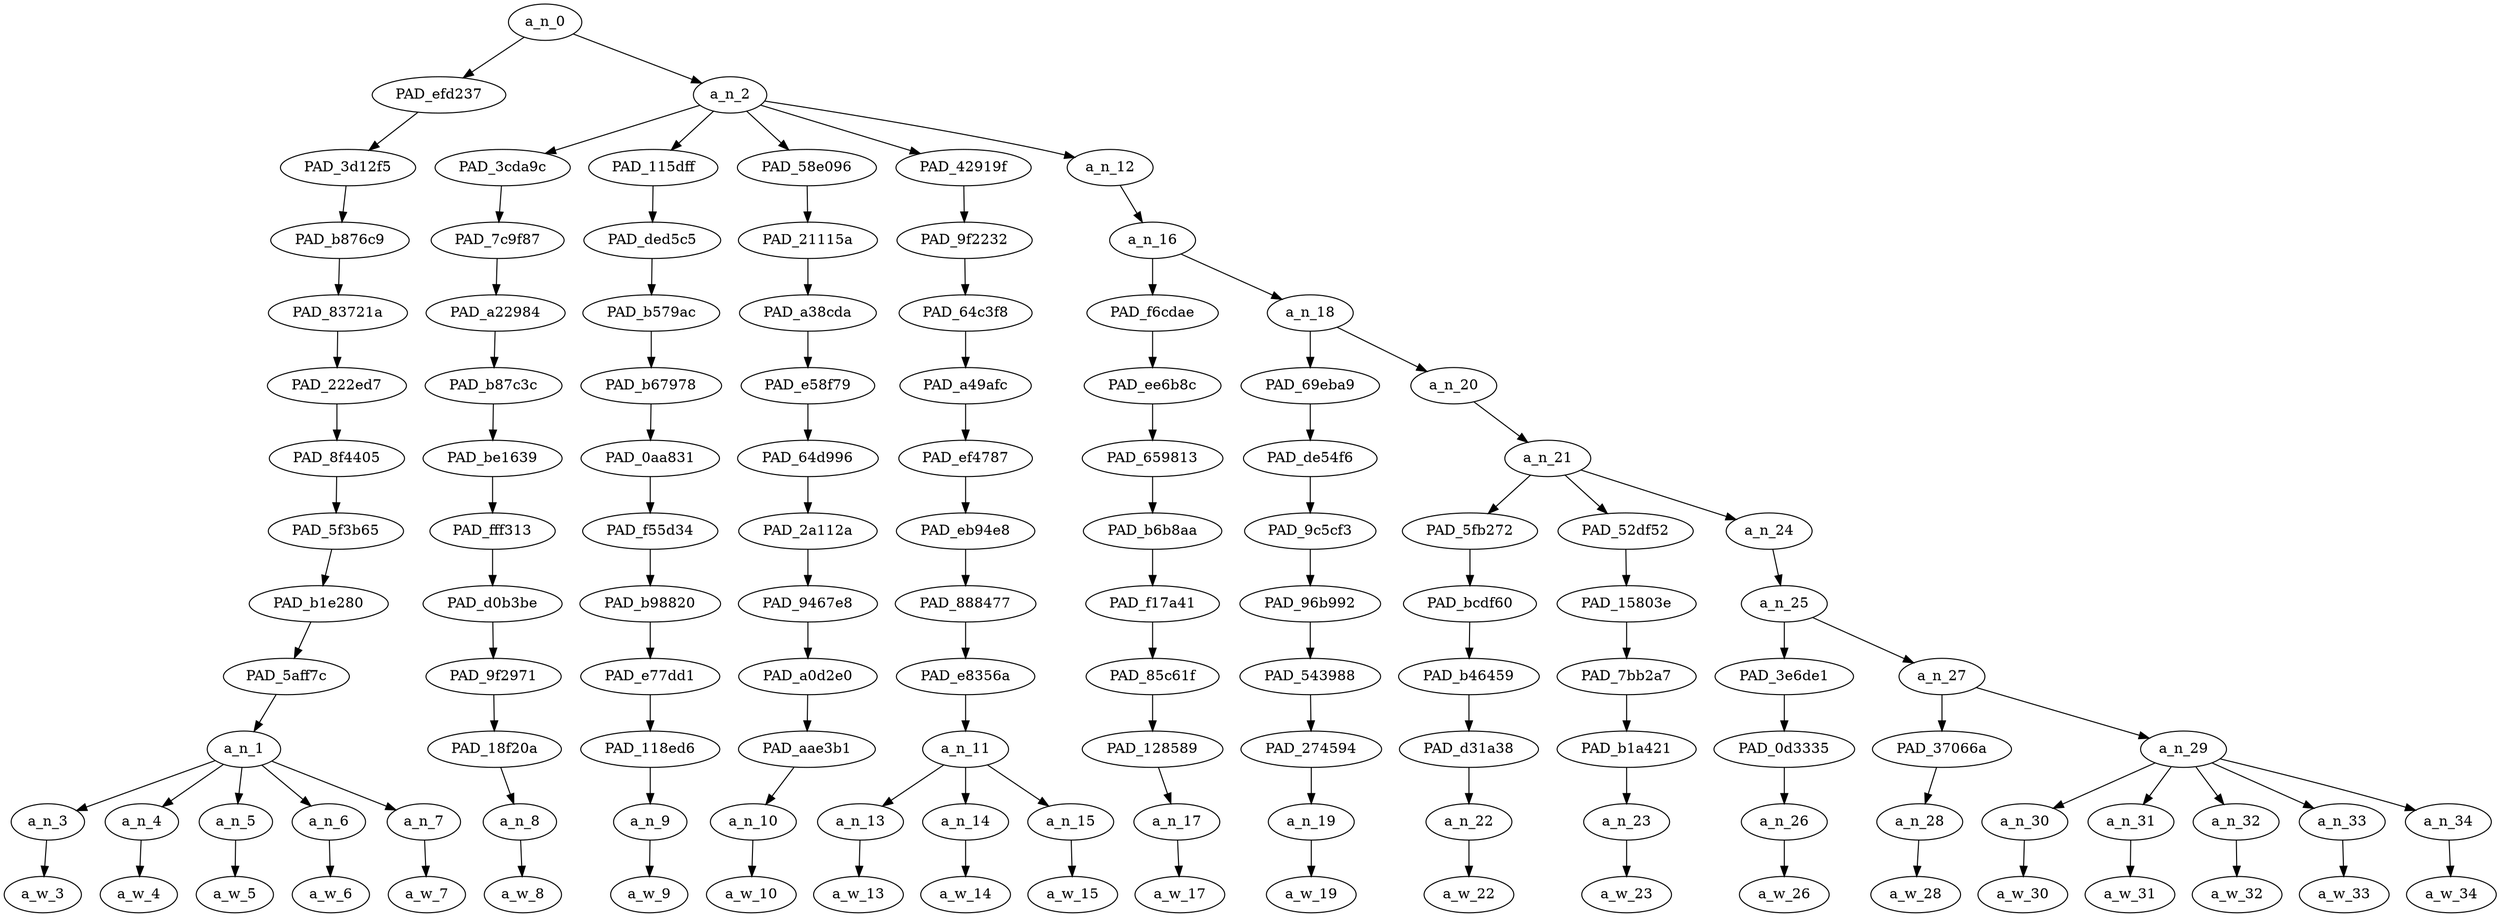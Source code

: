 strict digraph "" {
	a_n_0	[div_dir=1,
		index=0,
		level=12,
		pos="4.910416666666666,12!",
		text_span="[0, 1, 2, 3, 4, 5, 6, 7, 8, 9, 10, 11, 12, 13, 14, 15, 16, 17, 18, 19, 20, 21]",
		value=1.00000003];
	PAD_efd237	[div_dir=-1,
		index=0,
		level=11,
		pos="2.0,11!",
		text_span="[0, 1, 2, 3, 4]",
		value=0.37042967];
	a_n_0 -> PAD_efd237;
	a_n_2	[div_dir=1,
		index=1,
		level=11,
		pos="7.820833333333333,11!",
		text_span="[5, 6, 7, 8, 9, 10, 11, 12, 13, 14, 15, 16, 17, 18, 19, 20, 21]",
		value=0.62930427];
	a_n_0 -> a_n_2;
	PAD_3d12f5	[div_dir=-1,
		index=0,
		level=10,
		pos="2.0,10!",
		text_span="[0, 1, 2, 3, 4]",
		value=0.37042967];
	PAD_efd237 -> PAD_3d12f5;
	PAD_b876c9	[div_dir=-1,
		index=0,
		level=9,
		pos="2.0,9!",
		text_span="[0, 1, 2, 3, 4]",
		value=0.37042967];
	PAD_3d12f5 -> PAD_b876c9;
	PAD_83721a	[div_dir=-1,
		index=0,
		level=8,
		pos="2.0,8!",
		text_span="[0, 1, 2, 3, 4]",
		value=0.37042967];
	PAD_b876c9 -> PAD_83721a;
	PAD_222ed7	[div_dir=-1,
		index=0,
		level=7,
		pos="2.0,7!",
		text_span="[0, 1, 2, 3, 4]",
		value=0.37042967];
	PAD_83721a -> PAD_222ed7;
	PAD_8f4405	[div_dir=-1,
		index=0,
		level=6,
		pos="2.0,6!",
		text_span="[0, 1, 2, 3, 4]",
		value=0.37042967];
	PAD_222ed7 -> PAD_8f4405;
	PAD_5f3b65	[div_dir=-1,
		index=0,
		level=5,
		pos="2.0,5!",
		text_span="[0, 1, 2, 3, 4]",
		value=0.37042967];
	PAD_8f4405 -> PAD_5f3b65;
	PAD_b1e280	[div_dir=-1,
		index=0,
		level=4,
		pos="2.0,4!",
		text_span="[0, 1, 2, 3, 4]",
		value=0.37042967];
	PAD_5f3b65 -> PAD_b1e280;
	PAD_5aff7c	[div_dir=-1,
		index=0,
		level=3,
		pos="2.0,3!",
		text_span="[0, 1, 2, 3, 4]",
		value=0.37042967];
	PAD_b1e280 -> PAD_5aff7c;
	a_n_1	[div_dir=-1,
		index=0,
		level=2,
		pos="2.0,2!",
		text_span="[0, 1, 2, 3, 4]",
		value=0.37042967];
	PAD_5aff7c -> a_n_1;
	a_n_3	[div_dir=-1,
		index=0,
		level=1,
		pos="0.0,1!",
		text_span="[0]",
		value=0.06228052];
	a_n_1 -> a_n_3;
	a_n_4	[div_dir=1,
		index=1,
		level=1,
		pos="1.0,1!",
		text_span="[1]",
		value=0.05434434];
	a_n_1 -> a_n_4;
	a_n_5	[div_dir=-1,
		index=2,
		level=1,
		pos="2.0,1!",
		text_span="[2]",
		value=0.06411488];
	a_n_1 -> a_n_5;
	a_n_6	[div_dir=-1,
		index=3,
		level=1,
		pos="3.0,1!",
		text_span="[3]",
		value=0.08324868];
	a_n_1 -> a_n_6;
	a_n_7	[div_dir=-1,
		index=4,
		level=1,
		pos="4.0,1!",
		text_span="[4]",
		value=0.10604046];
	a_n_1 -> a_n_7;
	a_w_3	[div_dir=0,
		index=0,
		level=0,
		pos="0,0!",
		text_span="[0]",
		value="<user>"];
	a_n_3 -> a_w_3;
	a_w_4	[div_dir=0,
		index=1,
		level=0,
		pos="1,0!",
		text_span="[1]",
		value="<user>1"];
	a_n_4 -> a_w_4;
	a_w_5	[div_dir=0,
		index=2,
		level=0,
		pos="2,0!",
		text_span="[2]",
		value="<user>2"];
	a_n_5 -> a_w_5;
	a_w_6	[div_dir=0,
		index=3,
		level=0,
		pos="3,0!",
		text_span="[3]",
		value="<user>3"];
	a_n_6 -> a_w_6;
	a_w_7	[div_dir=0,
		index=4,
		level=0,
		pos="4,0!",
		text_span="[4]",
		value=⬆️];
	a_n_7 -> a_w_7;
	PAD_3cda9c	[div_dir=-1,
		index=1,
		level=10,
		pos="5.0,10!",
		text_span="[5]",
		value=0.02582975];
	a_n_2 -> PAD_3cda9c;
	PAD_115dff	[div_dir=1,
		index=2,
		level=10,
		pos="6.0,10!",
		text_span="[6]",
		value=0.01924623];
	a_n_2 -> PAD_115dff;
	PAD_58e096	[div_dir=1,
		index=3,
		level=10,
		pos="7.0,10!",
		text_span="[7]",
		value=0.02339677];
	a_n_2 -> PAD_58e096;
	PAD_42919f	[div_dir=1,
		index=4,
		level=10,
		pos="9.0,10!",
		text_span="[8, 9, 10]",
		value=0.12515611];
	a_n_2 -> PAD_42919f;
	a_n_12	[div_dir=1,
		index=5,
		level=10,
		pos="12.104166666666666,10!",
		text_span="[11, 12, 13, 14, 15, 16, 17, 18, 19, 20, 21]",
		value=0.43533529];
	a_n_2 -> a_n_12;
	PAD_7c9f87	[div_dir=-1,
		index=1,
		level=9,
		pos="5.0,9!",
		text_span="[5]",
		value=0.02582975];
	PAD_3cda9c -> PAD_7c9f87;
	PAD_a22984	[div_dir=-1,
		index=1,
		level=8,
		pos="5.0,8!",
		text_span="[5]",
		value=0.02582975];
	PAD_7c9f87 -> PAD_a22984;
	PAD_b87c3c	[div_dir=-1,
		index=1,
		level=7,
		pos="5.0,7!",
		text_span="[5]",
		value=0.02582975];
	PAD_a22984 -> PAD_b87c3c;
	PAD_be1639	[div_dir=-1,
		index=1,
		level=6,
		pos="5.0,6!",
		text_span="[5]",
		value=0.02582975];
	PAD_b87c3c -> PAD_be1639;
	PAD_fff313	[div_dir=-1,
		index=1,
		level=5,
		pos="5.0,5!",
		text_span="[5]",
		value=0.02582975];
	PAD_be1639 -> PAD_fff313;
	PAD_d0b3be	[div_dir=-1,
		index=1,
		level=4,
		pos="5.0,4!",
		text_span="[5]",
		value=0.02582975];
	PAD_fff313 -> PAD_d0b3be;
	PAD_9f2971	[div_dir=-1,
		index=1,
		level=3,
		pos="5.0,3!",
		text_span="[5]",
		value=0.02582975];
	PAD_d0b3be -> PAD_9f2971;
	PAD_18f20a	[div_dir=-1,
		index=1,
		level=2,
		pos="5.0,2!",
		text_span="[5]",
		value=0.02582975];
	PAD_9f2971 -> PAD_18f20a;
	a_n_8	[div_dir=-1,
		index=5,
		level=1,
		pos="5.0,1!",
		text_span="[5]",
		value=0.02582975];
	PAD_18f20a -> a_n_8;
	a_w_8	[div_dir=0,
		index=5,
		level=0,
		pos="5,0!",
		text_span="[5]",
		value=is];
	a_n_8 -> a_w_8;
	PAD_ded5c5	[div_dir=1,
		index=2,
		level=9,
		pos="6.0,9!",
		text_span="[6]",
		value=0.01924623];
	PAD_115dff -> PAD_ded5c5;
	PAD_b579ac	[div_dir=1,
		index=2,
		level=8,
		pos="6.0,8!",
		text_span="[6]",
		value=0.01924623];
	PAD_ded5c5 -> PAD_b579ac;
	PAD_b67978	[div_dir=1,
		index=2,
		level=7,
		pos="6.0,7!",
		text_span="[6]",
		value=0.01924623];
	PAD_b579ac -> PAD_b67978;
	PAD_0aa831	[div_dir=1,
		index=2,
		level=6,
		pos="6.0,6!",
		text_span="[6]",
		value=0.01924623];
	PAD_b67978 -> PAD_0aa831;
	PAD_f55d34	[div_dir=1,
		index=2,
		level=5,
		pos="6.0,5!",
		text_span="[6]",
		value=0.01924623];
	PAD_0aa831 -> PAD_f55d34;
	PAD_b98820	[div_dir=1,
		index=2,
		level=4,
		pos="6.0,4!",
		text_span="[6]",
		value=0.01924623];
	PAD_f55d34 -> PAD_b98820;
	PAD_e77dd1	[div_dir=1,
		index=2,
		level=3,
		pos="6.0,3!",
		text_span="[6]",
		value=0.01924623];
	PAD_b98820 -> PAD_e77dd1;
	PAD_118ed6	[div_dir=1,
		index=2,
		level=2,
		pos="6.0,2!",
		text_span="[6]",
		value=0.01924623];
	PAD_e77dd1 -> PAD_118ed6;
	a_n_9	[div_dir=1,
		index=6,
		level=1,
		pos="6.0,1!",
		text_span="[6]",
		value=0.01924623];
	PAD_118ed6 -> a_n_9;
	a_w_9	[div_dir=0,
		index=6,
		level=0,
		pos="6,0!",
		text_span="[6]",
		value=not];
	a_n_9 -> a_w_9;
	PAD_21115a	[div_dir=1,
		index=3,
		level=9,
		pos="7.0,9!",
		text_span="[7]",
		value=0.02339677];
	PAD_58e096 -> PAD_21115a;
	PAD_a38cda	[div_dir=1,
		index=3,
		level=8,
		pos="7.0,8!",
		text_span="[7]",
		value=0.02339677];
	PAD_21115a -> PAD_a38cda;
	PAD_e58f79	[div_dir=1,
		index=3,
		level=7,
		pos="7.0,7!",
		text_span="[7]",
		value=0.02339677];
	PAD_a38cda -> PAD_e58f79;
	PAD_64d996	[div_dir=1,
		index=3,
		level=6,
		pos="7.0,6!",
		text_span="[7]",
		value=0.02339677];
	PAD_e58f79 -> PAD_64d996;
	PAD_2a112a	[div_dir=1,
		index=3,
		level=5,
		pos="7.0,5!",
		text_span="[7]",
		value=0.02339677];
	PAD_64d996 -> PAD_2a112a;
	PAD_9467e8	[div_dir=1,
		index=3,
		level=4,
		pos="7.0,4!",
		text_span="[7]",
		value=0.02339677];
	PAD_2a112a -> PAD_9467e8;
	PAD_a0d2e0	[div_dir=1,
		index=3,
		level=3,
		pos="7.0,3!",
		text_span="[7]",
		value=0.02339677];
	PAD_9467e8 -> PAD_a0d2e0;
	PAD_aae3b1	[div_dir=1,
		index=3,
		level=2,
		pos="7.0,2!",
		text_span="[7]",
		value=0.02339677];
	PAD_a0d2e0 -> PAD_aae3b1;
	a_n_10	[div_dir=1,
		index=7,
		level=1,
		pos="7.0,1!",
		text_span="[7]",
		value=0.02339677];
	PAD_aae3b1 -> a_n_10;
	a_w_10	[div_dir=0,
		index=7,
		level=0,
		pos="7,0!",
		text_span="[7]",
		value=m];
	a_n_10 -> a_w_10;
	PAD_9f2232	[div_dir=1,
		index=4,
		level=9,
		pos="9.0,9!",
		text_span="[8, 9, 10]",
		value=0.12515611];
	PAD_42919f -> PAD_9f2232;
	PAD_64c3f8	[div_dir=1,
		index=4,
		level=8,
		pos="9.0,8!",
		text_span="[8, 9, 10]",
		value=0.12515611];
	PAD_9f2232 -> PAD_64c3f8;
	PAD_a49afc	[div_dir=1,
		index=4,
		level=7,
		pos="9.0,7!",
		text_span="[8, 9, 10]",
		value=0.12515611];
	PAD_64c3f8 -> PAD_a49afc;
	PAD_ef4787	[div_dir=1,
		index=4,
		level=6,
		pos="9.0,6!",
		text_span="[8, 9, 10]",
		value=0.12515611];
	PAD_a49afc -> PAD_ef4787;
	PAD_eb94e8	[div_dir=1,
		index=4,
		level=5,
		pos="9.0,5!",
		text_span="[8, 9, 10]",
		value=0.12515611];
	PAD_ef4787 -> PAD_eb94e8;
	PAD_888477	[div_dir=1,
		index=4,
		level=4,
		pos="9.0,4!",
		text_span="[8, 9, 10]",
		value=0.12515611];
	PAD_eb94e8 -> PAD_888477;
	PAD_e8356a	[div_dir=1,
		index=4,
		level=3,
		pos="9.0,3!",
		text_span="[8, 9, 10]",
		value=0.12515611];
	PAD_888477 -> PAD_e8356a;
	a_n_11	[div_dir=1,
		index=4,
		level=2,
		pos="9.0,2!",
		text_span="[8, 9, 10]",
		value=0.12515611];
	PAD_e8356a -> a_n_11;
	a_n_13	[div_dir=1,
		index=8,
		level=1,
		pos="8.0,1!",
		text_span="[8]",
		value=0.05678393];
	a_n_11 -> a_n_13;
	a_n_14	[div_dir=1,
		index=9,
		level=1,
		pos="9.0,1!",
		text_span="[9]",
		value=0.01975393];
	a_n_11 -> a_n_14;
	a_n_15	[div_dir=1,
		index=10,
		level=1,
		pos="10.0,1!",
		text_span="[10]",
		value=0.04853236];
	a_n_11 -> a_n_15;
	a_w_13	[div_dir=0,
		index=8,
		level=0,
		pos="8,0!",
		text_span="[8]",
		value=ichael];
	a_n_13 -> a_w_13;
	a_w_14	[div_dir=0,
		index=9,
		level=0,
		pos="9,0!",
		text_span="[9]",
		value=g];
	a_n_14 -> a_w_14;
	a_w_15	[div_dir=0,
		index=10,
		level=0,
		pos="10,0!",
		text_span="[10]",
		value=oguen];
	a_n_15 -> a_w_15;
	a_n_16	[div_dir=1,
		index=5,
		level=9,
		pos="12.104166666666666,9!",
		text_span="[11, 12, 13, 14, 15, 16, 17, 18, 19, 20, 21]",
		value=0.43499951];
	a_n_12 -> a_n_16;
	PAD_f6cdae	[div_dir=1,
		index=5,
		level=8,
		pos="11.0,8!",
		text_span="[11]",
		value=0.02300953];
	a_n_16 -> PAD_f6cdae;
	a_n_18	[div_dir=1,
		index=6,
		level=8,
		pos="13.208333333333332,8!",
		text_span="[12, 13, 14, 15, 16, 17, 18, 19, 20, 21]",
		value=0.41165419];
	a_n_16 -> a_n_18;
	PAD_ee6b8c	[div_dir=1,
		index=5,
		level=7,
		pos="11.0,7!",
		text_span="[11]",
		value=0.02300953];
	PAD_f6cdae -> PAD_ee6b8c;
	PAD_659813	[div_dir=1,
		index=5,
		level=6,
		pos="11.0,6!",
		text_span="[11]",
		value=0.02300953];
	PAD_ee6b8c -> PAD_659813;
	PAD_b6b8aa	[div_dir=1,
		index=5,
		level=5,
		pos="11.0,5!",
		text_span="[11]",
		value=0.02300953];
	PAD_659813 -> PAD_b6b8aa;
	PAD_f17a41	[div_dir=1,
		index=5,
		level=4,
		pos="11.0,4!",
		text_span="[11]",
		value=0.02300953];
	PAD_b6b8aa -> PAD_f17a41;
	PAD_85c61f	[div_dir=1,
		index=5,
		level=3,
		pos="11.0,3!",
		text_span="[11]",
		value=0.02300953];
	PAD_f17a41 -> PAD_85c61f;
	PAD_128589	[div_dir=1,
		index=5,
		level=2,
		pos="11.0,2!",
		text_span="[11]",
		value=0.02300953];
	PAD_85c61f -> PAD_128589;
	a_n_17	[div_dir=1,
		index=11,
		level=1,
		pos="11.0,1!",
		text_span="[11]",
		value=0.02300953];
	PAD_128589 -> a_n_17;
	a_w_17	[div_dir=0,
		index=11,
		level=0,
		pos="11,0!",
		text_span="[11]",
		value=looking];
	a_n_17 -> a_w_17;
	PAD_69eba9	[div_dir=1,
		index=6,
		level=7,
		pos="12.0,7!",
		text_span="[12]",
		value=0.02007675];
	a_n_18 -> PAD_69eba9;
	a_n_20	[div_dir=1,
		index=7,
		level=7,
		pos="14.416666666666666,7!",
		text_span="[13, 14, 15, 16, 17, 18, 19, 20, 21]",
		value=0.39127748];
	a_n_18 -> a_n_20;
	PAD_de54f6	[div_dir=1,
		index=6,
		level=6,
		pos="12.0,6!",
		text_span="[12]",
		value=0.02007675];
	PAD_69eba9 -> PAD_de54f6;
	PAD_9c5cf3	[div_dir=1,
		index=6,
		level=5,
		pos="12.0,5!",
		text_span="[12]",
		value=0.02007675];
	PAD_de54f6 -> PAD_9c5cf3;
	PAD_96b992	[div_dir=1,
		index=6,
		level=4,
		pos="12.0,4!",
		text_span="[12]",
		value=0.02007675];
	PAD_9c5cf3 -> PAD_96b992;
	PAD_543988	[div_dir=1,
		index=6,
		level=3,
		pos="12.0,3!",
		text_span="[12]",
		value=0.02007675];
	PAD_96b992 -> PAD_543988;
	PAD_274594	[div_dir=1,
		index=6,
		level=2,
		pos="12.0,2!",
		text_span="[12]",
		value=0.02007675];
	PAD_543988 -> PAD_274594;
	a_n_19	[div_dir=1,
		index=12,
		level=1,
		pos="12.0,1!",
		text_span="[12]",
		value=0.02007675];
	PAD_274594 -> a_n_19;
	a_w_19	[div_dir=0,
		index=12,
		level=0,
		pos="12,0!",
		text_span="[12]",
		value=at];
	a_n_19 -> a_w_19;
	a_n_21	[div_dir=1,
		index=7,
		level=6,
		pos="14.416666666666666,6!",
		text_span="[13, 14, 15, 16, 17, 18, 19, 20, 21]",
		value=0.39101039];
	a_n_20 -> a_n_21;
	PAD_5fb272	[div_dir=1,
		index=7,
		level=5,
		pos="13.0,5!",
		text_span="[13]",
		value=0.02495338];
	a_n_21 -> PAD_5fb272;
	PAD_52df52	[div_dir=1,
		index=8,
		level=5,
		pos="14.0,5!",
		text_span="[14]",
		value=0.07259466];
	a_n_21 -> PAD_52df52;
	a_n_24	[div_dir=1,
		index=9,
		level=5,
		pos="16.25,5!",
		text_span="[15, 16, 17, 18, 19, 20, 21]",
		value=0.29319525];
	a_n_21 -> a_n_24;
	PAD_bcdf60	[div_dir=1,
		index=7,
		level=4,
		pos="13.0,4!",
		text_span="[13]",
		value=0.02495338];
	PAD_5fb272 -> PAD_bcdf60;
	PAD_b46459	[div_dir=1,
		index=7,
		level=3,
		pos="13.0,3!",
		text_span="[13]",
		value=0.02495338];
	PAD_bcdf60 -> PAD_b46459;
	PAD_d31a38	[div_dir=1,
		index=7,
		level=2,
		pos="13.0,2!",
		text_span="[13]",
		value=0.02495338];
	PAD_b46459 -> PAD_d31a38;
	a_n_22	[div_dir=1,
		index=13,
		level=1,
		pos="13.0,1!",
		text_span="[13]",
		value=0.02495338];
	PAD_d31a38 -> a_n_22;
	a_w_22	[div_dir=0,
		index=13,
		level=0,
		pos="13,0!",
		text_span="[13]",
		value=using];
	a_n_22 -> a_w_22;
	PAD_15803e	[div_dir=1,
		index=8,
		level=4,
		pos="14.0,4!",
		text_span="[14]",
		value=0.07259466];
	PAD_52df52 -> PAD_15803e;
	PAD_7bb2a7	[div_dir=1,
		index=8,
		level=3,
		pos="14.0,3!",
		text_span="[14]",
		value=0.07259466];
	PAD_15803e -> PAD_7bb2a7;
	PAD_b1a421	[div_dir=1,
		index=8,
		level=2,
		pos="14.0,2!",
		text_span="[14]",
		value=0.07259466];
	PAD_7bb2a7 -> PAD_b1a421;
	a_n_23	[div_dir=1,
		index=14,
		level=1,
		pos="14.0,1!",
		text_span="[14]",
		value=0.07259466];
	PAD_b1a421 -> a_n_23;
	a_w_23	[div_dir=0,
		index=14,
		level=0,
		pos="14,0!",
		text_span="[14]",
		value=crispr];
	a_n_23 -> a_w_23;
	a_n_25	[div_dir=1,
		index=9,
		level=4,
		pos="16.25,4!",
		text_span="[15, 16, 17, 18, 19, 20, 21]",
		value=0.29304491];
	a_n_24 -> a_n_25;
	PAD_3e6de1	[div_dir=1,
		index=9,
		level=3,
		pos="15.0,3!",
		text_span="[15]",
		value=0.01767344];
	a_n_25 -> PAD_3e6de1;
	a_n_27	[div_dir=1,
		index=10,
		level=3,
		pos="17.5,3!",
		text_span="[16, 17, 18, 19, 20, 21]",
		value=0.27522113];
	a_n_25 -> a_n_27;
	PAD_0d3335	[div_dir=1,
		index=9,
		level=2,
		pos="15.0,2!",
		text_span="[15]",
		value=0.01767344];
	PAD_3e6de1 -> PAD_0d3335;
	a_n_26	[div_dir=1,
		index=15,
		level=1,
		pos="15.0,1!",
		text_span="[15]",
		value=0.01767344];
	PAD_0d3335 -> a_n_26;
	a_w_26	[div_dir=0,
		index=15,
		level=0,
		pos="15,0!",
		text_span="[15]",
		value=to];
	a_n_26 -> a_w_26;
	PAD_37066a	[div_dir=-1,
		index=10,
		level=2,
		pos="16.0,2!",
		text_span="[16]",
		value=0.02917115];
	a_n_27 -> PAD_37066a;
	a_n_29	[div_dir=1,
		index=11,
		level=2,
		pos="19.0,2!",
		text_span="[17, 18, 19, 20, 21]",
		value=0.24589651];
	a_n_27 -> a_n_29;
	a_n_28	[div_dir=-1,
		index=16,
		level=1,
		pos="16.0,1!",
		text_span="[16]",
		value=0.02917115];
	PAD_37066a -> a_n_28;
	a_w_28	[div_dir=0,
		index=16,
		level=0,
		pos="16,0!",
		text_span="[16]",
		value=eliminate];
	a_n_28 -> a_w_28;
	a_n_30	[div_dir=1,
		index=17,
		level=1,
		pos="17.0,1!",
		text_span="[17]",
		value=0.04118184];
	a_n_29 -> a_n_30;
	a_n_31	[div_dir=1,
		index=18,
		level=1,
		pos="18.0,1!",
		text_span="[18]",
		value=0.03585064];
	a_n_29 -> a_n_31;
	a_n_32	[div_dir=1,
		index=19,
		level=1,
		pos="19.0,1!",
		text_span="[19]",
		value=0.07023057];
	a_n_29 -> a_n_32;
	a_n_33	[div_dir=1,
		index=20,
		level=1,
		pos="20.0,1!",
		text_span="[20]",
		value=0.04703642];
	a_n_29 -> a_n_33;
	a_n_34	[div_dir=-1,
		index=21,
		level=1,
		pos="21.0,1!",
		text_span="[21]",
		value=0.05142659];
	a_n_29 -> a_n_34;
	a_w_30	[div_dir=0,
		index=17,
		level=0,
		pos="17,0!",
		text_span="[17]",
		value=autism];
	a_n_30 -> a_w_30;
	a_w_31	[div_dir=0,
		index=18,
		level=0,
		pos="18,0!",
		text_span="[18]",
		value=🤔];
	a_n_31 -> a_w_31;
	a_w_32	[div_dir=0,
		index=19,
		level=0,
		pos="19,0!",
		text_span="[19]",
		value="$$"];
	a_n_32 -> a_w_32;
	a_w_33	[div_dir=0,
		index=20,
		level=0,
		pos="20,0!",
		text_span="[20]",
		value=white];
	a_n_33 -> a_w_33;
	a_w_34	[div_dir=0,
		index=21,
		level=0,
		pos="21,0!",
		text_span="[21]",
		value=nationalists];
	a_n_34 -> a_w_34;
}
